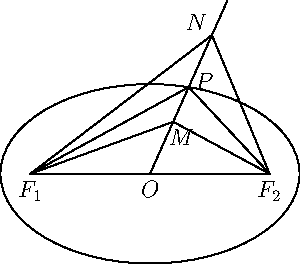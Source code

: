 
import geometry;

size(150);

real a = 5;
real b = 3;
real c = sqrt(a^2-b^2);

pair O = (0, 0);
label("$O$", O, S);

pair F1 = (-1 * c, 0);
pair F2 = (c, 0);

label("$F_1$", F1, S);
label("$F_2$", F2, S);

draw(F1 -- F2);

path oval = ellipse(O, a, b);
draw(oval);

real theta = 5 * pi / 12;

pair P = (a * cos(theta), b * sin(theta));
label("$P$", P, ENE);

draw(P -- F1);
draw(P -- F2);

pair M = locate(relpoint(line(locate(O), locate(P)), 0.6));
pair N = locate(relpoint(line(locate(O), locate(P)), 1.6));

label("$M$", M, SSE);
label("$N$", N, NW);

draw(M -- F1);
draw(M -- F2);
draw(N -- F1);
draw(N -- F2);

pair K = locate(relpoint(line(locate(O), locate(P)), 2));
draw(O -- K);
